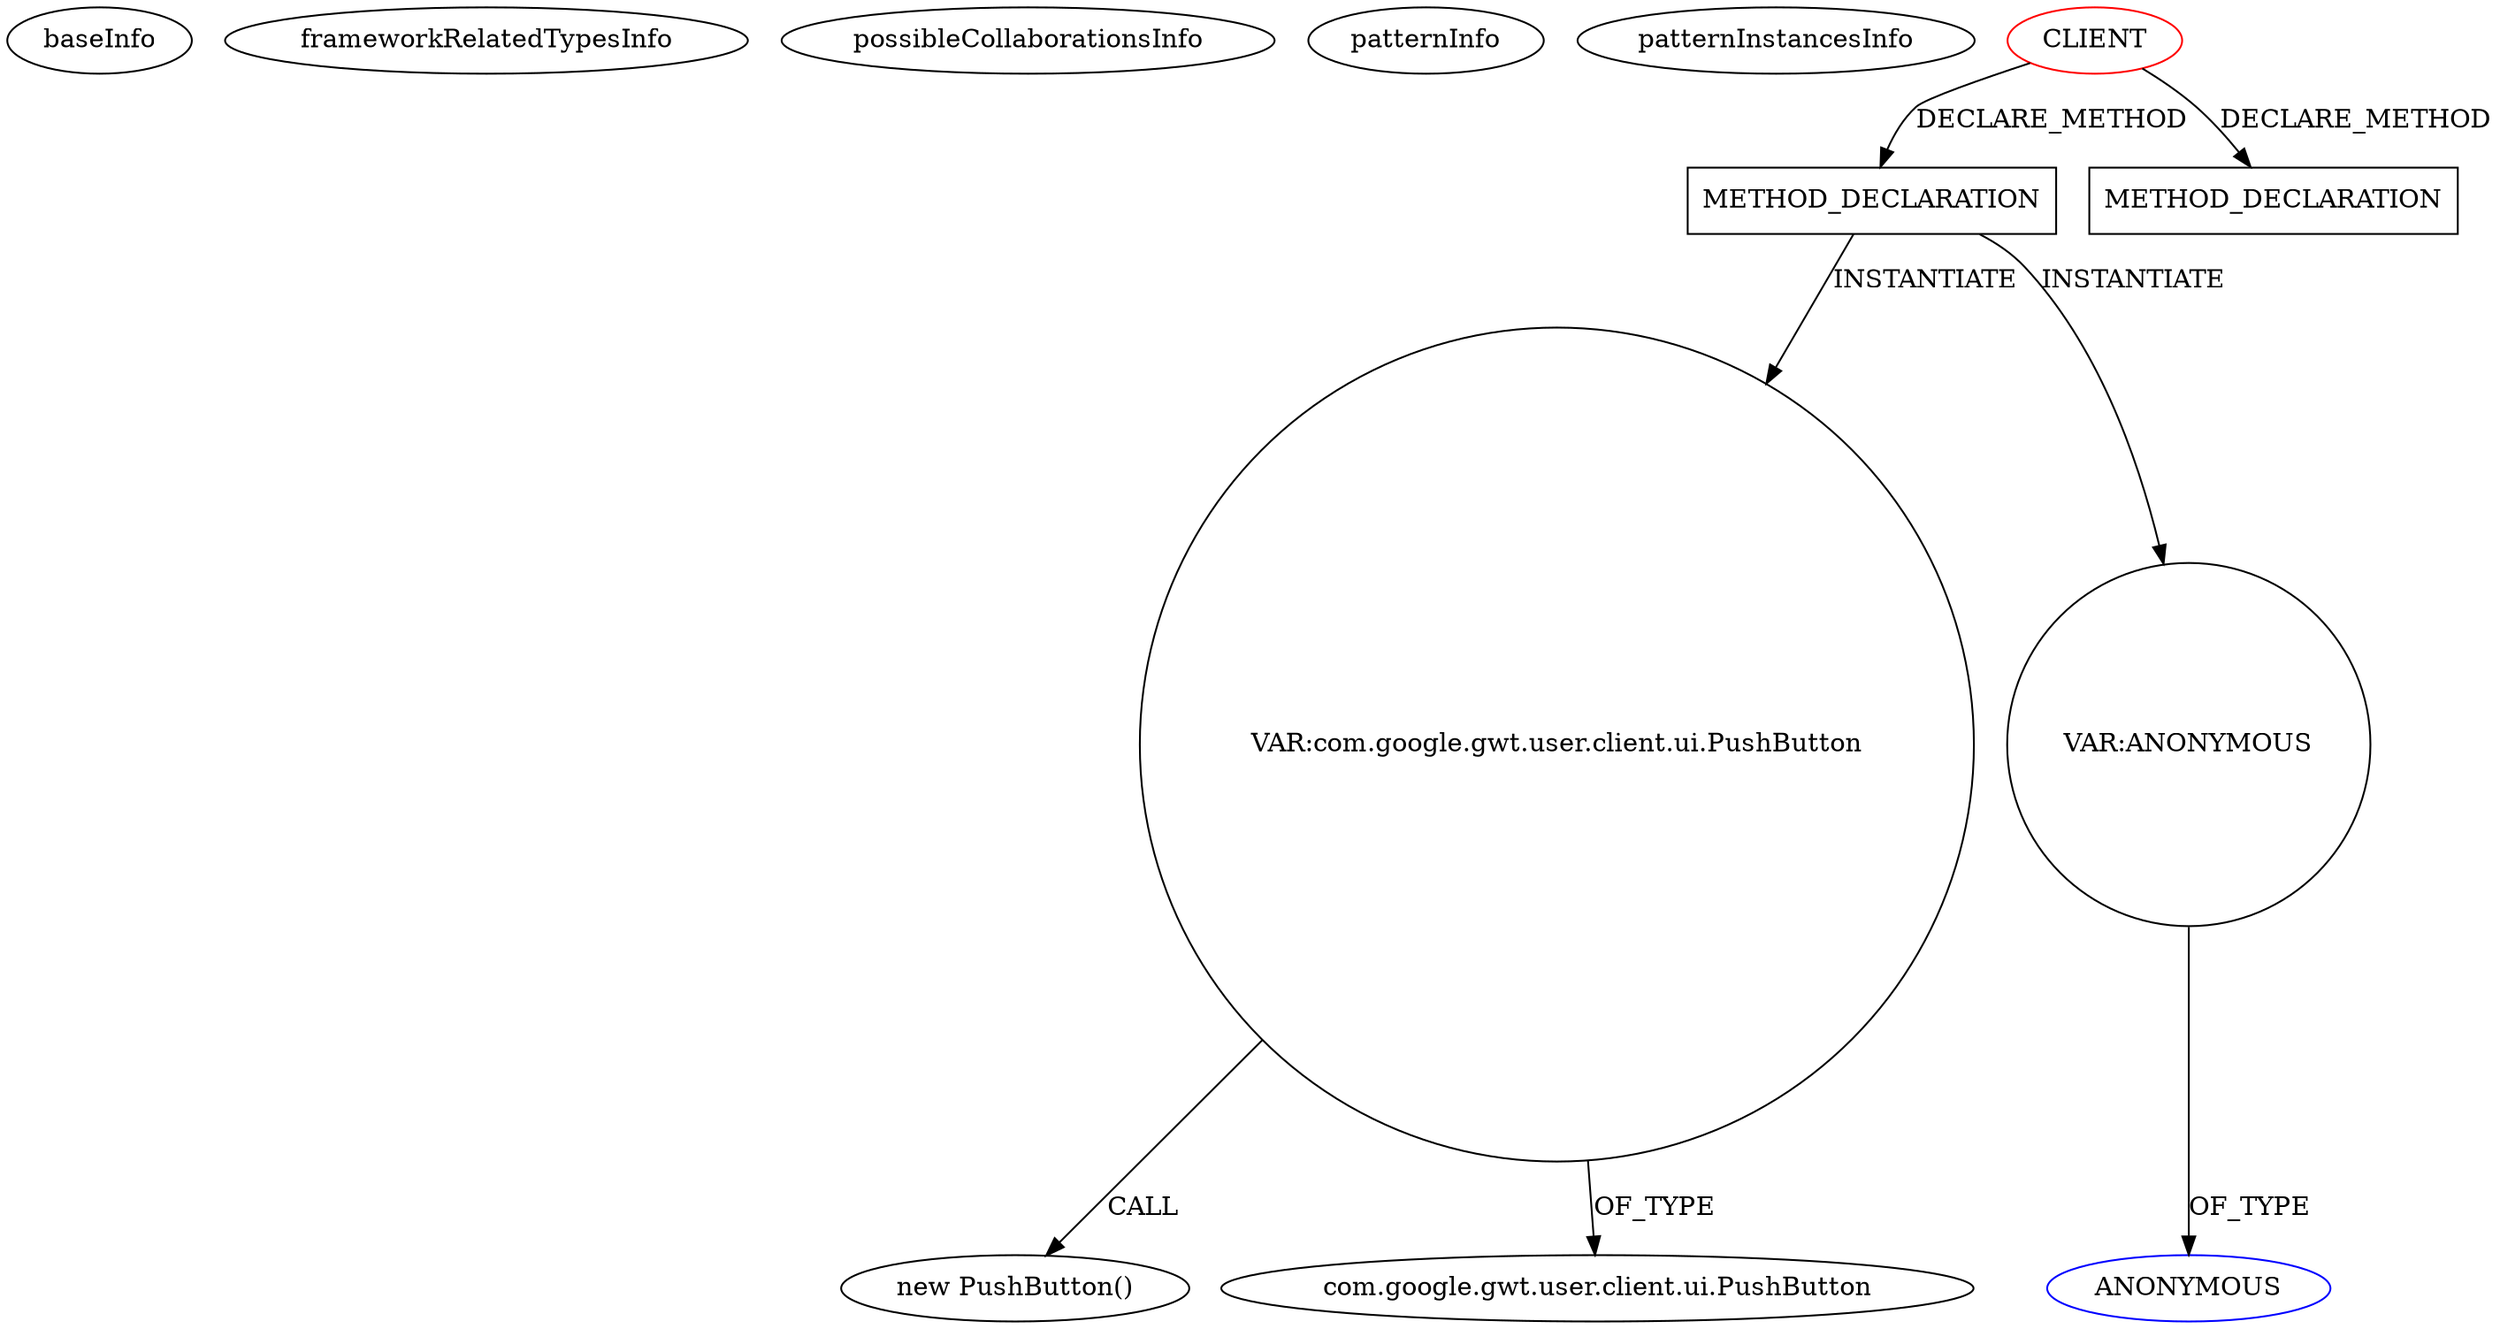 digraph {
baseInfo[graphId=1333,category="pattern",isAnonymous=false,possibleRelation=false]
frameworkRelatedTypesInfo[]
possibleCollaborationsInfo[]
patternInfo[frequency=2.0,patternRootClient=0]
patternInstancesInfo[0="bobvash-Resolution-Tracker~/bobvash-Resolution-Tracker/Resolution-Tracker-master/ResolutionTracker/src/com/bobvash/resolutiontracker/client/ResolutionDayWidget.java~ResolutionDayWidget~867",1="woox-serverapp~/woox-serverapp/serverapp-master/src/wooxes/net/client/Serverapp.java~Serverapp~4647"]
200[label="new PushButton()",vertexType="CONSTRUCTOR_CALL",isFrameworkType=false]
201[label="VAR:com.google.gwt.user.client.ui.PushButton",vertexType="VARIABLE_EXPRESION",isFrameworkType=false,shape=circle]
188[label="METHOD_DECLARATION",vertexType="CLIENT_METHOD_DECLARATION",isFrameworkType=false,shape=box]
0[label="CLIENT",vertexType="ROOT_CLIENT_CLASS_DECLARATION",isFrameworkType=false,color=red]
204[label="VAR:ANONYMOUS",vertexType="VARIABLE_EXPRESION",isFrameworkType=false,shape=circle]
205[label="ANONYMOUS",vertexType="REFERENCE_ANONYMOUS_DECLARATION",isFrameworkType=false,color=blue]
174[label="com.google.gwt.user.client.ui.PushButton",vertexType="FRAMEWORK_CLASS_TYPE",isFrameworkType=false]
160[label="METHOD_DECLARATION",vertexType="CLIENT_METHOD_DECLARATION",isFrameworkType=false,shape=box]
201->200[label="CALL"]
188->204[label="INSTANTIATE"]
0->188[label="DECLARE_METHOD"]
204->205[label="OF_TYPE"]
188->201[label="INSTANTIATE"]
201->174[label="OF_TYPE"]
0->160[label="DECLARE_METHOD"]
}
